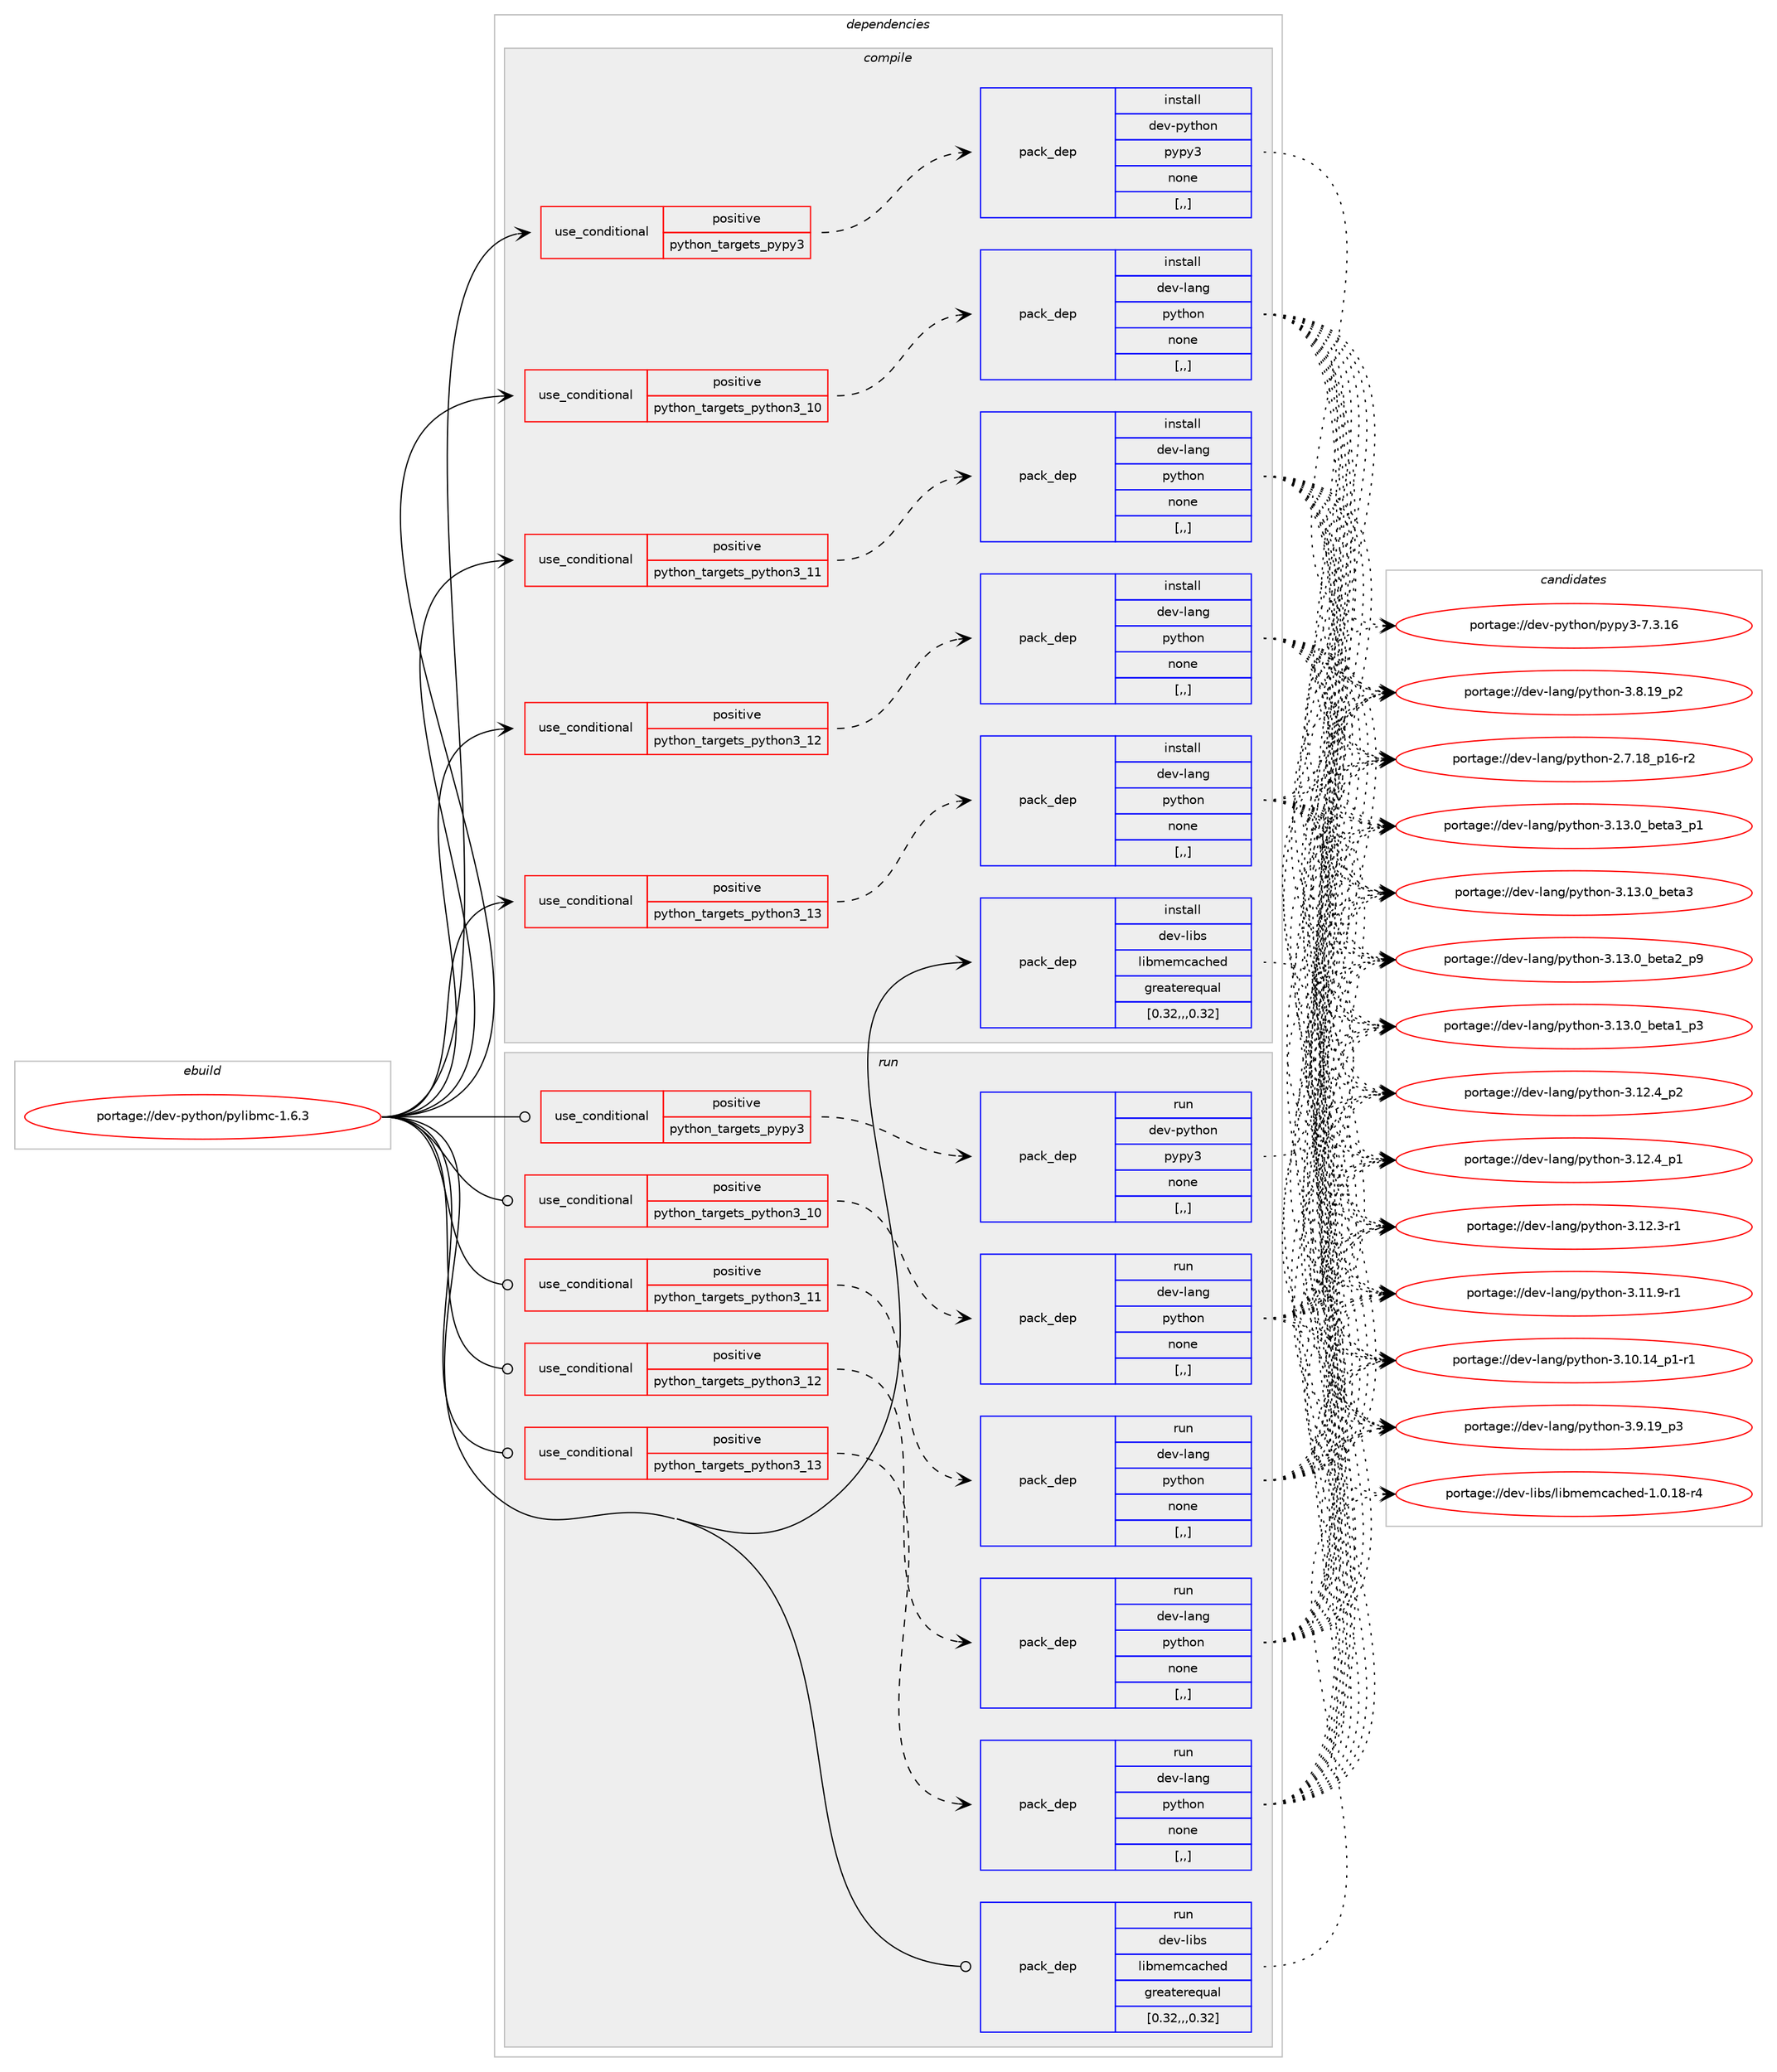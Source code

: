 digraph prolog {

# *************
# Graph options
# *************

newrank=true;
concentrate=true;
compound=true;
graph [rankdir=LR,fontname=Helvetica,fontsize=10,ranksep=1.5];#, ranksep=2.5, nodesep=0.2];
edge  [arrowhead=vee];
node  [fontname=Helvetica,fontsize=10];

# **********
# The ebuild
# **********

subgraph cluster_leftcol {
color=gray;
label=<<i>ebuild</i>>;
id [label="portage://dev-python/pylibmc-1.6.3", color=red, width=4, href="../dev-python/pylibmc-1.6.3.svg"];
}

# ****************
# The dependencies
# ****************

subgraph cluster_midcol {
color=gray;
label=<<i>dependencies</i>>;
subgraph cluster_compile {
fillcolor="#eeeeee";
style=filled;
label=<<i>compile</i>>;
subgraph cond37040 {
dependency156828 [label=<<TABLE BORDER="0" CELLBORDER="1" CELLSPACING="0" CELLPADDING="4"><TR><TD ROWSPAN="3" CELLPADDING="10">use_conditional</TD></TR><TR><TD>positive</TD></TR><TR><TD>python_targets_pypy3</TD></TR></TABLE>>, shape=none, color=red];
subgraph pack118531 {
dependency156829 [label=<<TABLE BORDER="0" CELLBORDER="1" CELLSPACING="0" CELLPADDING="4" WIDTH="220"><TR><TD ROWSPAN="6" CELLPADDING="30">pack_dep</TD></TR><TR><TD WIDTH="110">install</TD></TR><TR><TD>dev-python</TD></TR><TR><TD>pypy3</TD></TR><TR><TD>none</TD></TR><TR><TD>[,,]</TD></TR></TABLE>>, shape=none, color=blue];
}
dependency156828:e -> dependency156829:w [weight=20,style="dashed",arrowhead="vee"];
}
id:e -> dependency156828:w [weight=20,style="solid",arrowhead="vee"];
subgraph cond37041 {
dependency156830 [label=<<TABLE BORDER="0" CELLBORDER="1" CELLSPACING="0" CELLPADDING="4"><TR><TD ROWSPAN="3" CELLPADDING="10">use_conditional</TD></TR><TR><TD>positive</TD></TR><TR><TD>python_targets_python3_10</TD></TR></TABLE>>, shape=none, color=red];
subgraph pack118532 {
dependency156831 [label=<<TABLE BORDER="0" CELLBORDER="1" CELLSPACING="0" CELLPADDING="4" WIDTH="220"><TR><TD ROWSPAN="6" CELLPADDING="30">pack_dep</TD></TR><TR><TD WIDTH="110">install</TD></TR><TR><TD>dev-lang</TD></TR><TR><TD>python</TD></TR><TR><TD>none</TD></TR><TR><TD>[,,]</TD></TR></TABLE>>, shape=none, color=blue];
}
dependency156830:e -> dependency156831:w [weight=20,style="dashed",arrowhead="vee"];
}
id:e -> dependency156830:w [weight=20,style="solid",arrowhead="vee"];
subgraph cond37042 {
dependency156832 [label=<<TABLE BORDER="0" CELLBORDER="1" CELLSPACING="0" CELLPADDING="4"><TR><TD ROWSPAN="3" CELLPADDING="10">use_conditional</TD></TR><TR><TD>positive</TD></TR><TR><TD>python_targets_python3_11</TD></TR></TABLE>>, shape=none, color=red];
subgraph pack118533 {
dependency156833 [label=<<TABLE BORDER="0" CELLBORDER="1" CELLSPACING="0" CELLPADDING="4" WIDTH="220"><TR><TD ROWSPAN="6" CELLPADDING="30">pack_dep</TD></TR><TR><TD WIDTH="110">install</TD></TR><TR><TD>dev-lang</TD></TR><TR><TD>python</TD></TR><TR><TD>none</TD></TR><TR><TD>[,,]</TD></TR></TABLE>>, shape=none, color=blue];
}
dependency156832:e -> dependency156833:w [weight=20,style="dashed",arrowhead="vee"];
}
id:e -> dependency156832:w [weight=20,style="solid",arrowhead="vee"];
subgraph cond37043 {
dependency156834 [label=<<TABLE BORDER="0" CELLBORDER="1" CELLSPACING="0" CELLPADDING="4"><TR><TD ROWSPAN="3" CELLPADDING="10">use_conditional</TD></TR><TR><TD>positive</TD></TR><TR><TD>python_targets_python3_12</TD></TR></TABLE>>, shape=none, color=red];
subgraph pack118534 {
dependency156835 [label=<<TABLE BORDER="0" CELLBORDER="1" CELLSPACING="0" CELLPADDING="4" WIDTH="220"><TR><TD ROWSPAN="6" CELLPADDING="30">pack_dep</TD></TR><TR><TD WIDTH="110">install</TD></TR><TR><TD>dev-lang</TD></TR><TR><TD>python</TD></TR><TR><TD>none</TD></TR><TR><TD>[,,]</TD></TR></TABLE>>, shape=none, color=blue];
}
dependency156834:e -> dependency156835:w [weight=20,style="dashed",arrowhead="vee"];
}
id:e -> dependency156834:w [weight=20,style="solid",arrowhead="vee"];
subgraph cond37044 {
dependency156836 [label=<<TABLE BORDER="0" CELLBORDER="1" CELLSPACING="0" CELLPADDING="4"><TR><TD ROWSPAN="3" CELLPADDING="10">use_conditional</TD></TR><TR><TD>positive</TD></TR><TR><TD>python_targets_python3_13</TD></TR></TABLE>>, shape=none, color=red];
subgraph pack118535 {
dependency156837 [label=<<TABLE BORDER="0" CELLBORDER="1" CELLSPACING="0" CELLPADDING="4" WIDTH="220"><TR><TD ROWSPAN="6" CELLPADDING="30">pack_dep</TD></TR><TR><TD WIDTH="110">install</TD></TR><TR><TD>dev-lang</TD></TR><TR><TD>python</TD></TR><TR><TD>none</TD></TR><TR><TD>[,,]</TD></TR></TABLE>>, shape=none, color=blue];
}
dependency156836:e -> dependency156837:w [weight=20,style="dashed",arrowhead="vee"];
}
id:e -> dependency156836:w [weight=20,style="solid",arrowhead="vee"];
subgraph pack118536 {
dependency156838 [label=<<TABLE BORDER="0" CELLBORDER="1" CELLSPACING="0" CELLPADDING="4" WIDTH="220"><TR><TD ROWSPAN="6" CELLPADDING="30">pack_dep</TD></TR><TR><TD WIDTH="110">install</TD></TR><TR><TD>dev-libs</TD></TR><TR><TD>libmemcached</TD></TR><TR><TD>greaterequal</TD></TR><TR><TD>[0.32,,,0.32]</TD></TR></TABLE>>, shape=none, color=blue];
}
id:e -> dependency156838:w [weight=20,style="solid",arrowhead="vee"];
}
subgraph cluster_compileandrun {
fillcolor="#eeeeee";
style=filled;
label=<<i>compile and run</i>>;
}
subgraph cluster_run {
fillcolor="#eeeeee";
style=filled;
label=<<i>run</i>>;
subgraph cond37045 {
dependency156839 [label=<<TABLE BORDER="0" CELLBORDER="1" CELLSPACING="0" CELLPADDING="4"><TR><TD ROWSPAN="3" CELLPADDING="10">use_conditional</TD></TR><TR><TD>positive</TD></TR><TR><TD>python_targets_pypy3</TD></TR></TABLE>>, shape=none, color=red];
subgraph pack118537 {
dependency156840 [label=<<TABLE BORDER="0" CELLBORDER="1" CELLSPACING="0" CELLPADDING="4" WIDTH="220"><TR><TD ROWSPAN="6" CELLPADDING="30">pack_dep</TD></TR><TR><TD WIDTH="110">run</TD></TR><TR><TD>dev-python</TD></TR><TR><TD>pypy3</TD></TR><TR><TD>none</TD></TR><TR><TD>[,,]</TD></TR></TABLE>>, shape=none, color=blue];
}
dependency156839:e -> dependency156840:w [weight=20,style="dashed",arrowhead="vee"];
}
id:e -> dependency156839:w [weight=20,style="solid",arrowhead="odot"];
subgraph cond37046 {
dependency156841 [label=<<TABLE BORDER="0" CELLBORDER="1" CELLSPACING="0" CELLPADDING="4"><TR><TD ROWSPAN="3" CELLPADDING="10">use_conditional</TD></TR><TR><TD>positive</TD></TR><TR><TD>python_targets_python3_10</TD></TR></TABLE>>, shape=none, color=red];
subgraph pack118538 {
dependency156842 [label=<<TABLE BORDER="0" CELLBORDER="1" CELLSPACING="0" CELLPADDING="4" WIDTH="220"><TR><TD ROWSPAN="6" CELLPADDING="30">pack_dep</TD></TR><TR><TD WIDTH="110">run</TD></TR><TR><TD>dev-lang</TD></TR><TR><TD>python</TD></TR><TR><TD>none</TD></TR><TR><TD>[,,]</TD></TR></TABLE>>, shape=none, color=blue];
}
dependency156841:e -> dependency156842:w [weight=20,style="dashed",arrowhead="vee"];
}
id:e -> dependency156841:w [weight=20,style="solid",arrowhead="odot"];
subgraph cond37047 {
dependency156843 [label=<<TABLE BORDER="0" CELLBORDER="1" CELLSPACING="0" CELLPADDING="4"><TR><TD ROWSPAN="3" CELLPADDING="10">use_conditional</TD></TR><TR><TD>positive</TD></TR><TR><TD>python_targets_python3_11</TD></TR></TABLE>>, shape=none, color=red];
subgraph pack118539 {
dependency156844 [label=<<TABLE BORDER="0" CELLBORDER="1" CELLSPACING="0" CELLPADDING="4" WIDTH="220"><TR><TD ROWSPAN="6" CELLPADDING="30">pack_dep</TD></TR><TR><TD WIDTH="110">run</TD></TR><TR><TD>dev-lang</TD></TR><TR><TD>python</TD></TR><TR><TD>none</TD></TR><TR><TD>[,,]</TD></TR></TABLE>>, shape=none, color=blue];
}
dependency156843:e -> dependency156844:w [weight=20,style="dashed",arrowhead="vee"];
}
id:e -> dependency156843:w [weight=20,style="solid",arrowhead="odot"];
subgraph cond37048 {
dependency156845 [label=<<TABLE BORDER="0" CELLBORDER="1" CELLSPACING="0" CELLPADDING="4"><TR><TD ROWSPAN="3" CELLPADDING="10">use_conditional</TD></TR><TR><TD>positive</TD></TR><TR><TD>python_targets_python3_12</TD></TR></TABLE>>, shape=none, color=red];
subgraph pack118540 {
dependency156846 [label=<<TABLE BORDER="0" CELLBORDER="1" CELLSPACING="0" CELLPADDING="4" WIDTH="220"><TR><TD ROWSPAN="6" CELLPADDING="30">pack_dep</TD></TR><TR><TD WIDTH="110">run</TD></TR><TR><TD>dev-lang</TD></TR><TR><TD>python</TD></TR><TR><TD>none</TD></TR><TR><TD>[,,]</TD></TR></TABLE>>, shape=none, color=blue];
}
dependency156845:e -> dependency156846:w [weight=20,style="dashed",arrowhead="vee"];
}
id:e -> dependency156845:w [weight=20,style="solid",arrowhead="odot"];
subgraph cond37049 {
dependency156847 [label=<<TABLE BORDER="0" CELLBORDER="1" CELLSPACING="0" CELLPADDING="4"><TR><TD ROWSPAN="3" CELLPADDING="10">use_conditional</TD></TR><TR><TD>positive</TD></TR><TR><TD>python_targets_python3_13</TD></TR></TABLE>>, shape=none, color=red];
subgraph pack118541 {
dependency156848 [label=<<TABLE BORDER="0" CELLBORDER="1" CELLSPACING="0" CELLPADDING="4" WIDTH="220"><TR><TD ROWSPAN="6" CELLPADDING="30">pack_dep</TD></TR><TR><TD WIDTH="110">run</TD></TR><TR><TD>dev-lang</TD></TR><TR><TD>python</TD></TR><TR><TD>none</TD></TR><TR><TD>[,,]</TD></TR></TABLE>>, shape=none, color=blue];
}
dependency156847:e -> dependency156848:w [weight=20,style="dashed",arrowhead="vee"];
}
id:e -> dependency156847:w [weight=20,style="solid",arrowhead="odot"];
subgraph pack118542 {
dependency156849 [label=<<TABLE BORDER="0" CELLBORDER="1" CELLSPACING="0" CELLPADDING="4" WIDTH="220"><TR><TD ROWSPAN="6" CELLPADDING="30">pack_dep</TD></TR><TR><TD WIDTH="110">run</TD></TR><TR><TD>dev-libs</TD></TR><TR><TD>libmemcached</TD></TR><TR><TD>greaterequal</TD></TR><TR><TD>[0.32,,,0.32]</TD></TR></TABLE>>, shape=none, color=blue];
}
id:e -> dependency156849:w [weight=20,style="solid",arrowhead="odot"];
}
}

# **************
# The candidates
# **************

subgraph cluster_choices {
rank=same;
color=gray;
label=<<i>candidates</i>>;

subgraph choice118531 {
color=black;
nodesep=1;
choice10010111845112121116104111110471121211121215145554651464954 [label="portage://dev-python/pypy3-7.3.16", color=red, width=4,href="../dev-python/pypy3-7.3.16.svg"];
dependency156829:e -> choice10010111845112121116104111110471121211121215145554651464954:w [style=dotted,weight="100"];
}
subgraph choice118532 {
color=black;
nodesep=1;
choice10010111845108971101034711212111610411111045514649514648959810111697519511249 [label="portage://dev-lang/python-3.13.0_beta3_p1", color=red, width=4,href="../dev-lang/python-3.13.0_beta3_p1.svg"];
choice1001011184510897110103471121211161041111104551464951464895981011169751 [label="portage://dev-lang/python-3.13.0_beta3", color=red, width=4,href="../dev-lang/python-3.13.0_beta3.svg"];
choice10010111845108971101034711212111610411111045514649514648959810111697509511257 [label="portage://dev-lang/python-3.13.0_beta2_p9", color=red, width=4,href="../dev-lang/python-3.13.0_beta2_p9.svg"];
choice10010111845108971101034711212111610411111045514649514648959810111697499511251 [label="portage://dev-lang/python-3.13.0_beta1_p3", color=red, width=4,href="../dev-lang/python-3.13.0_beta1_p3.svg"];
choice100101118451089711010347112121116104111110455146495046529511250 [label="portage://dev-lang/python-3.12.4_p2", color=red, width=4,href="../dev-lang/python-3.12.4_p2.svg"];
choice100101118451089711010347112121116104111110455146495046529511249 [label="portage://dev-lang/python-3.12.4_p1", color=red, width=4,href="../dev-lang/python-3.12.4_p1.svg"];
choice100101118451089711010347112121116104111110455146495046514511449 [label="portage://dev-lang/python-3.12.3-r1", color=red, width=4,href="../dev-lang/python-3.12.3-r1.svg"];
choice100101118451089711010347112121116104111110455146494946574511449 [label="portage://dev-lang/python-3.11.9-r1", color=red, width=4,href="../dev-lang/python-3.11.9-r1.svg"];
choice100101118451089711010347112121116104111110455146494846495295112494511449 [label="portage://dev-lang/python-3.10.14_p1-r1", color=red, width=4,href="../dev-lang/python-3.10.14_p1-r1.svg"];
choice100101118451089711010347112121116104111110455146574649579511251 [label="portage://dev-lang/python-3.9.19_p3", color=red, width=4,href="../dev-lang/python-3.9.19_p3.svg"];
choice100101118451089711010347112121116104111110455146564649579511250 [label="portage://dev-lang/python-3.8.19_p2", color=red, width=4,href="../dev-lang/python-3.8.19_p2.svg"];
choice100101118451089711010347112121116104111110455046554649569511249544511450 [label="portage://dev-lang/python-2.7.18_p16-r2", color=red, width=4,href="../dev-lang/python-2.7.18_p16-r2.svg"];
dependency156831:e -> choice10010111845108971101034711212111610411111045514649514648959810111697519511249:w [style=dotted,weight="100"];
dependency156831:e -> choice1001011184510897110103471121211161041111104551464951464895981011169751:w [style=dotted,weight="100"];
dependency156831:e -> choice10010111845108971101034711212111610411111045514649514648959810111697509511257:w [style=dotted,weight="100"];
dependency156831:e -> choice10010111845108971101034711212111610411111045514649514648959810111697499511251:w [style=dotted,weight="100"];
dependency156831:e -> choice100101118451089711010347112121116104111110455146495046529511250:w [style=dotted,weight="100"];
dependency156831:e -> choice100101118451089711010347112121116104111110455146495046529511249:w [style=dotted,weight="100"];
dependency156831:e -> choice100101118451089711010347112121116104111110455146495046514511449:w [style=dotted,weight="100"];
dependency156831:e -> choice100101118451089711010347112121116104111110455146494946574511449:w [style=dotted,weight="100"];
dependency156831:e -> choice100101118451089711010347112121116104111110455146494846495295112494511449:w [style=dotted,weight="100"];
dependency156831:e -> choice100101118451089711010347112121116104111110455146574649579511251:w [style=dotted,weight="100"];
dependency156831:e -> choice100101118451089711010347112121116104111110455146564649579511250:w [style=dotted,weight="100"];
dependency156831:e -> choice100101118451089711010347112121116104111110455046554649569511249544511450:w [style=dotted,weight="100"];
}
subgraph choice118533 {
color=black;
nodesep=1;
choice10010111845108971101034711212111610411111045514649514648959810111697519511249 [label="portage://dev-lang/python-3.13.0_beta3_p1", color=red, width=4,href="../dev-lang/python-3.13.0_beta3_p1.svg"];
choice1001011184510897110103471121211161041111104551464951464895981011169751 [label="portage://dev-lang/python-3.13.0_beta3", color=red, width=4,href="../dev-lang/python-3.13.0_beta3.svg"];
choice10010111845108971101034711212111610411111045514649514648959810111697509511257 [label="portage://dev-lang/python-3.13.0_beta2_p9", color=red, width=4,href="../dev-lang/python-3.13.0_beta2_p9.svg"];
choice10010111845108971101034711212111610411111045514649514648959810111697499511251 [label="portage://dev-lang/python-3.13.0_beta1_p3", color=red, width=4,href="../dev-lang/python-3.13.0_beta1_p3.svg"];
choice100101118451089711010347112121116104111110455146495046529511250 [label="portage://dev-lang/python-3.12.4_p2", color=red, width=4,href="../dev-lang/python-3.12.4_p2.svg"];
choice100101118451089711010347112121116104111110455146495046529511249 [label="portage://dev-lang/python-3.12.4_p1", color=red, width=4,href="../dev-lang/python-3.12.4_p1.svg"];
choice100101118451089711010347112121116104111110455146495046514511449 [label="portage://dev-lang/python-3.12.3-r1", color=red, width=4,href="../dev-lang/python-3.12.3-r1.svg"];
choice100101118451089711010347112121116104111110455146494946574511449 [label="portage://dev-lang/python-3.11.9-r1", color=red, width=4,href="../dev-lang/python-3.11.9-r1.svg"];
choice100101118451089711010347112121116104111110455146494846495295112494511449 [label="portage://dev-lang/python-3.10.14_p1-r1", color=red, width=4,href="../dev-lang/python-3.10.14_p1-r1.svg"];
choice100101118451089711010347112121116104111110455146574649579511251 [label="portage://dev-lang/python-3.9.19_p3", color=red, width=4,href="../dev-lang/python-3.9.19_p3.svg"];
choice100101118451089711010347112121116104111110455146564649579511250 [label="portage://dev-lang/python-3.8.19_p2", color=red, width=4,href="../dev-lang/python-3.8.19_p2.svg"];
choice100101118451089711010347112121116104111110455046554649569511249544511450 [label="portage://dev-lang/python-2.7.18_p16-r2", color=red, width=4,href="../dev-lang/python-2.7.18_p16-r2.svg"];
dependency156833:e -> choice10010111845108971101034711212111610411111045514649514648959810111697519511249:w [style=dotted,weight="100"];
dependency156833:e -> choice1001011184510897110103471121211161041111104551464951464895981011169751:w [style=dotted,weight="100"];
dependency156833:e -> choice10010111845108971101034711212111610411111045514649514648959810111697509511257:w [style=dotted,weight="100"];
dependency156833:e -> choice10010111845108971101034711212111610411111045514649514648959810111697499511251:w [style=dotted,weight="100"];
dependency156833:e -> choice100101118451089711010347112121116104111110455146495046529511250:w [style=dotted,weight="100"];
dependency156833:e -> choice100101118451089711010347112121116104111110455146495046529511249:w [style=dotted,weight="100"];
dependency156833:e -> choice100101118451089711010347112121116104111110455146495046514511449:w [style=dotted,weight="100"];
dependency156833:e -> choice100101118451089711010347112121116104111110455146494946574511449:w [style=dotted,weight="100"];
dependency156833:e -> choice100101118451089711010347112121116104111110455146494846495295112494511449:w [style=dotted,weight="100"];
dependency156833:e -> choice100101118451089711010347112121116104111110455146574649579511251:w [style=dotted,weight="100"];
dependency156833:e -> choice100101118451089711010347112121116104111110455146564649579511250:w [style=dotted,weight="100"];
dependency156833:e -> choice100101118451089711010347112121116104111110455046554649569511249544511450:w [style=dotted,weight="100"];
}
subgraph choice118534 {
color=black;
nodesep=1;
choice10010111845108971101034711212111610411111045514649514648959810111697519511249 [label="portage://dev-lang/python-3.13.0_beta3_p1", color=red, width=4,href="../dev-lang/python-3.13.0_beta3_p1.svg"];
choice1001011184510897110103471121211161041111104551464951464895981011169751 [label="portage://dev-lang/python-3.13.0_beta3", color=red, width=4,href="../dev-lang/python-3.13.0_beta3.svg"];
choice10010111845108971101034711212111610411111045514649514648959810111697509511257 [label="portage://dev-lang/python-3.13.0_beta2_p9", color=red, width=4,href="../dev-lang/python-3.13.0_beta2_p9.svg"];
choice10010111845108971101034711212111610411111045514649514648959810111697499511251 [label="portage://dev-lang/python-3.13.0_beta1_p3", color=red, width=4,href="../dev-lang/python-3.13.0_beta1_p3.svg"];
choice100101118451089711010347112121116104111110455146495046529511250 [label="portage://dev-lang/python-3.12.4_p2", color=red, width=4,href="../dev-lang/python-3.12.4_p2.svg"];
choice100101118451089711010347112121116104111110455146495046529511249 [label="portage://dev-lang/python-3.12.4_p1", color=red, width=4,href="../dev-lang/python-3.12.4_p1.svg"];
choice100101118451089711010347112121116104111110455146495046514511449 [label="portage://dev-lang/python-3.12.3-r1", color=red, width=4,href="../dev-lang/python-3.12.3-r1.svg"];
choice100101118451089711010347112121116104111110455146494946574511449 [label="portage://dev-lang/python-3.11.9-r1", color=red, width=4,href="../dev-lang/python-3.11.9-r1.svg"];
choice100101118451089711010347112121116104111110455146494846495295112494511449 [label="portage://dev-lang/python-3.10.14_p1-r1", color=red, width=4,href="../dev-lang/python-3.10.14_p1-r1.svg"];
choice100101118451089711010347112121116104111110455146574649579511251 [label="portage://dev-lang/python-3.9.19_p3", color=red, width=4,href="../dev-lang/python-3.9.19_p3.svg"];
choice100101118451089711010347112121116104111110455146564649579511250 [label="portage://dev-lang/python-3.8.19_p2", color=red, width=4,href="../dev-lang/python-3.8.19_p2.svg"];
choice100101118451089711010347112121116104111110455046554649569511249544511450 [label="portage://dev-lang/python-2.7.18_p16-r2", color=red, width=4,href="../dev-lang/python-2.7.18_p16-r2.svg"];
dependency156835:e -> choice10010111845108971101034711212111610411111045514649514648959810111697519511249:w [style=dotted,weight="100"];
dependency156835:e -> choice1001011184510897110103471121211161041111104551464951464895981011169751:w [style=dotted,weight="100"];
dependency156835:e -> choice10010111845108971101034711212111610411111045514649514648959810111697509511257:w [style=dotted,weight="100"];
dependency156835:e -> choice10010111845108971101034711212111610411111045514649514648959810111697499511251:w [style=dotted,weight="100"];
dependency156835:e -> choice100101118451089711010347112121116104111110455146495046529511250:w [style=dotted,weight="100"];
dependency156835:e -> choice100101118451089711010347112121116104111110455146495046529511249:w [style=dotted,weight="100"];
dependency156835:e -> choice100101118451089711010347112121116104111110455146495046514511449:w [style=dotted,weight="100"];
dependency156835:e -> choice100101118451089711010347112121116104111110455146494946574511449:w [style=dotted,weight="100"];
dependency156835:e -> choice100101118451089711010347112121116104111110455146494846495295112494511449:w [style=dotted,weight="100"];
dependency156835:e -> choice100101118451089711010347112121116104111110455146574649579511251:w [style=dotted,weight="100"];
dependency156835:e -> choice100101118451089711010347112121116104111110455146564649579511250:w [style=dotted,weight="100"];
dependency156835:e -> choice100101118451089711010347112121116104111110455046554649569511249544511450:w [style=dotted,weight="100"];
}
subgraph choice118535 {
color=black;
nodesep=1;
choice10010111845108971101034711212111610411111045514649514648959810111697519511249 [label="portage://dev-lang/python-3.13.0_beta3_p1", color=red, width=4,href="../dev-lang/python-3.13.0_beta3_p1.svg"];
choice1001011184510897110103471121211161041111104551464951464895981011169751 [label="portage://dev-lang/python-3.13.0_beta3", color=red, width=4,href="../dev-lang/python-3.13.0_beta3.svg"];
choice10010111845108971101034711212111610411111045514649514648959810111697509511257 [label="portage://dev-lang/python-3.13.0_beta2_p9", color=red, width=4,href="../dev-lang/python-3.13.0_beta2_p9.svg"];
choice10010111845108971101034711212111610411111045514649514648959810111697499511251 [label="portage://dev-lang/python-3.13.0_beta1_p3", color=red, width=4,href="../dev-lang/python-3.13.0_beta1_p3.svg"];
choice100101118451089711010347112121116104111110455146495046529511250 [label="portage://dev-lang/python-3.12.4_p2", color=red, width=4,href="../dev-lang/python-3.12.4_p2.svg"];
choice100101118451089711010347112121116104111110455146495046529511249 [label="portage://dev-lang/python-3.12.4_p1", color=red, width=4,href="../dev-lang/python-3.12.4_p1.svg"];
choice100101118451089711010347112121116104111110455146495046514511449 [label="portage://dev-lang/python-3.12.3-r1", color=red, width=4,href="../dev-lang/python-3.12.3-r1.svg"];
choice100101118451089711010347112121116104111110455146494946574511449 [label="portage://dev-lang/python-3.11.9-r1", color=red, width=4,href="../dev-lang/python-3.11.9-r1.svg"];
choice100101118451089711010347112121116104111110455146494846495295112494511449 [label="portage://dev-lang/python-3.10.14_p1-r1", color=red, width=4,href="../dev-lang/python-3.10.14_p1-r1.svg"];
choice100101118451089711010347112121116104111110455146574649579511251 [label="portage://dev-lang/python-3.9.19_p3", color=red, width=4,href="../dev-lang/python-3.9.19_p3.svg"];
choice100101118451089711010347112121116104111110455146564649579511250 [label="portage://dev-lang/python-3.8.19_p2", color=red, width=4,href="../dev-lang/python-3.8.19_p2.svg"];
choice100101118451089711010347112121116104111110455046554649569511249544511450 [label="portage://dev-lang/python-2.7.18_p16-r2", color=red, width=4,href="../dev-lang/python-2.7.18_p16-r2.svg"];
dependency156837:e -> choice10010111845108971101034711212111610411111045514649514648959810111697519511249:w [style=dotted,weight="100"];
dependency156837:e -> choice1001011184510897110103471121211161041111104551464951464895981011169751:w [style=dotted,weight="100"];
dependency156837:e -> choice10010111845108971101034711212111610411111045514649514648959810111697509511257:w [style=dotted,weight="100"];
dependency156837:e -> choice10010111845108971101034711212111610411111045514649514648959810111697499511251:w [style=dotted,weight="100"];
dependency156837:e -> choice100101118451089711010347112121116104111110455146495046529511250:w [style=dotted,weight="100"];
dependency156837:e -> choice100101118451089711010347112121116104111110455146495046529511249:w [style=dotted,weight="100"];
dependency156837:e -> choice100101118451089711010347112121116104111110455146495046514511449:w [style=dotted,weight="100"];
dependency156837:e -> choice100101118451089711010347112121116104111110455146494946574511449:w [style=dotted,weight="100"];
dependency156837:e -> choice100101118451089711010347112121116104111110455146494846495295112494511449:w [style=dotted,weight="100"];
dependency156837:e -> choice100101118451089711010347112121116104111110455146574649579511251:w [style=dotted,weight="100"];
dependency156837:e -> choice100101118451089711010347112121116104111110455146564649579511250:w [style=dotted,weight="100"];
dependency156837:e -> choice100101118451089711010347112121116104111110455046554649569511249544511450:w [style=dotted,weight="100"];
}
subgraph choice118536 {
color=black;
nodesep=1;
choice10010111845108105981154710810598109101109999799104101100454946484649564511452 [label="portage://dev-libs/libmemcached-1.0.18-r4", color=red, width=4,href="../dev-libs/libmemcached-1.0.18-r4.svg"];
dependency156838:e -> choice10010111845108105981154710810598109101109999799104101100454946484649564511452:w [style=dotted,weight="100"];
}
subgraph choice118537 {
color=black;
nodesep=1;
choice10010111845112121116104111110471121211121215145554651464954 [label="portage://dev-python/pypy3-7.3.16", color=red, width=4,href="../dev-python/pypy3-7.3.16.svg"];
dependency156840:e -> choice10010111845112121116104111110471121211121215145554651464954:w [style=dotted,weight="100"];
}
subgraph choice118538 {
color=black;
nodesep=1;
choice10010111845108971101034711212111610411111045514649514648959810111697519511249 [label="portage://dev-lang/python-3.13.0_beta3_p1", color=red, width=4,href="../dev-lang/python-3.13.0_beta3_p1.svg"];
choice1001011184510897110103471121211161041111104551464951464895981011169751 [label="portage://dev-lang/python-3.13.0_beta3", color=red, width=4,href="../dev-lang/python-3.13.0_beta3.svg"];
choice10010111845108971101034711212111610411111045514649514648959810111697509511257 [label="portage://dev-lang/python-3.13.0_beta2_p9", color=red, width=4,href="../dev-lang/python-3.13.0_beta2_p9.svg"];
choice10010111845108971101034711212111610411111045514649514648959810111697499511251 [label="portage://dev-lang/python-3.13.0_beta1_p3", color=red, width=4,href="../dev-lang/python-3.13.0_beta1_p3.svg"];
choice100101118451089711010347112121116104111110455146495046529511250 [label="portage://dev-lang/python-3.12.4_p2", color=red, width=4,href="../dev-lang/python-3.12.4_p2.svg"];
choice100101118451089711010347112121116104111110455146495046529511249 [label="portage://dev-lang/python-3.12.4_p1", color=red, width=4,href="../dev-lang/python-3.12.4_p1.svg"];
choice100101118451089711010347112121116104111110455146495046514511449 [label="portage://dev-lang/python-3.12.3-r1", color=red, width=4,href="../dev-lang/python-3.12.3-r1.svg"];
choice100101118451089711010347112121116104111110455146494946574511449 [label="portage://dev-lang/python-3.11.9-r1", color=red, width=4,href="../dev-lang/python-3.11.9-r1.svg"];
choice100101118451089711010347112121116104111110455146494846495295112494511449 [label="portage://dev-lang/python-3.10.14_p1-r1", color=red, width=4,href="../dev-lang/python-3.10.14_p1-r1.svg"];
choice100101118451089711010347112121116104111110455146574649579511251 [label="portage://dev-lang/python-3.9.19_p3", color=red, width=4,href="../dev-lang/python-3.9.19_p3.svg"];
choice100101118451089711010347112121116104111110455146564649579511250 [label="portage://dev-lang/python-3.8.19_p2", color=red, width=4,href="../dev-lang/python-3.8.19_p2.svg"];
choice100101118451089711010347112121116104111110455046554649569511249544511450 [label="portage://dev-lang/python-2.7.18_p16-r2", color=red, width=4,href="../dev-lang/python-2.7.18_p16-r2.svg"];
dependency156842:e -> choice10010111845108971101034711212111610411111045514649514648959810111697519511249:w [style=dotted,weight="100"];
dependency156842:e -> choice1001011184510897110103471121211161041111104551464951464895981011169751:w [style=dotted,weight="100"];
dependency156842:e -> choice10010111845108971101034711212111610411111045514649514648959810111697509511257:w [style=dotted,weight="100"];
dependency156842:e -> choice10010111845108971101034711212111610411111045514649514648959810111697499511251:w [style=dotted,weight="100"];
dependency156842:e -> choice100101118451089711010347112121116104111110455146495046529511250:w [style=dotted,weight="100"];
dependency156842:e -> choice100101118451089711010347112121116104111110455146495046529511249:w [style=dotted,weight="100"];
dependency156842:e -> choice100101118451089711010347112121116104111110455146495046514511449:w [style=dotted,weight="100"];
dependency156842:e -> choice100101118451089711010347112121116104111110455146494946574511449:w [style=dotted,weight="100"];
dependency156842:e -> choice100101118451089711010347112121116104111110455146494846495295112494511449:w [style=dotted,weight="100"];
dependency156842:e -> choice100101118451089711010347112121116104111110455146574649579511251:w [style=dotted,weight="100"];
dependency156842:e -> choice100101118451089711010347112121116104111110455146564649579511250:w [style=dotted,weight="100"];
dependency156842:e -> choice100101118451089711010347112121116104111110455046554649569511249544511450:w [style=dotted,weight="100"];
}
subgraph choice118539 {
color=black;
nodesep=1;
choice10010111845108971101034711212111610411111045514649514648959810111697519511249 [label="portage://dev-lang/python-3.13.0_beta3_p1", color=red, width=4,href="../dev-lang/python-3.13.0_beta3_p1.svg"];
choice1001011184510897110103471121211161041111104551464951464895981011169751 [label="portage://dev-lang/python-3.13.0_beta3", color=red, width=4,href="../dev-lang/python-3.13.0_beta3.svg"];
choice10010111845108971101034711212111610411111045514649514648959810111697509511257 [label="portage://dev-lang/python-3.13.0_beta2_p9", color=red, width=4,href="../dev-lang/python-3.13.0_beta2_p9.svg"];
choice10010111845108971101034711212111610411111045514649514648959810111697499511251 [label="portage://dev-lang/python-3.13.0_beta1_p3", color=red, width=4,href="../dev-lang/python-3.13.0_beta1_p3.svg"];
choice100101118451089711010347112121116104111110455146495046529511250 [label="portage://dev-lang/python-3.12.4_p2", color=red, width=4,href="../dev-lang/python-3.12.4_p2.svg"];
choice100101118451089711010347112121116104111110455146495046529511249 [label="portage://dev-lang/python-3.12.4_p1", color=red, width=4,href="../dev-lang/python-3.12.4_p1.svg"];
choice100101118451089711010347112121116104111110455146495046514511449 [label="portage://dev-lang/python-3.12.3-r1", color=red, width=4,href="../dev-lang/python-3.12.3-r1.svg"];
choice100101118451089711010347112121116104111110455146494946574511449 [label="portage://dev-lang/python-3.11.9-r1", color=red, width=4,href="../dev-lang/python-3.11.9-r1.svg"];
choice100101118451089711010347112121116104111110455146494846495295112494511449 [label="portage://dev-lang/python-3.10.14_p1-r1", color=red, width=4,href="../dev-lang/python-3.10.14_p1-r1.svg"];
choice100101118451089711010347112121116104111110455146574649579511251 [label="portage://dev-lang/python-3.9.19_p3", color=red, width=4,href="../dev-lang/python-3.9.19_p3.svg"];
choice100101118451089711010347112121116104111110455146564649579511250 [label="portage://dev-lang/python-3.8.19_p2", color=red, width=4,href="../dev-lang/python-3.8.19_p2.svg"];
choice100101118451089711010347112121116104111110455046554649569511249544511450 [label="portage://dev-lang/python-2.7.18_p16-r2", color=red, width=4,href="../dev-lang/python-2.7.18_p16-r2.svg"];
dependency156844:e -> choice10010111845108971101034711212111610411111045514649514648959810111697519511249:w [style=dotted,weight="100"];
dependency156844:e -> choice1001011184510897110103471121211161041111104551464951464895981011169751:w [style=dotted,weight="100"];
dependency156844:e -> choice10010111845108971101034711212111610411111045514649514648959810111697509511257:w [style=dotted,weight="100"];
dependency156844:e -> choice10010111845108971101034711212111610411111045514649514648959810111697499511251:w [style=dotted,weight="100"];
dependency156844:e -> choice100101118451089711010347112121116104111110455146495046529511250:w [style=dotted,weight="100"];
dependency156844:e -> choice100101118451089711010347112121116104111110455146495046529511249:w [style=dotted,weight="100"];
dependency156844:e -> choice100101118451089711010347112121116104111110455146495046514511449:w [style=dotted,weight="100"];
dependency156844:e -> choice100101118451089711010347112121116104111110455146494946574511449:w [style=dotted,weight="100"];
dependency156844:e -> choice100101118451089711010347112121116104111110455146494846495295112494511449:w [style=dotted,weight="100"];
dependency156844:e -> choice100101118451089711010347112121116104111110455146574649579511251:w [style=dotted,weight="100"];
dependency156844:e -> choice100101118451089711010347112121116104111110455146564649579511250:w [style=dotted,weight="100"];
dependency156844:e -> choice100101118451089711010347112121116104111110455046554649569511249544511450:w [style=dotted,weight="100"];
}
subgraph choice118540 {
color=black;
nodesep=1;
choice10010111845108971101034711212111610411111045514649514648959810111697519511249 [label="portage://dev-lang/python-3.13.0_beta3_p1", color=red, width=4,href="../dev-lang/python-3.13.0_beta3_p1.svg"];
choice1001011184510897110103471121211161041111104551464951464895981011169751 [label="portage://dev-lang/python-3.13.0_beta3", color=red, width=4,href="../dev-lang/python-3.13.0_beta3.svg"];
choice10010111845108971101034711212111610411111045514649514648959810111697509511257 [label="portage://dev-lang/python-3.13.0_beta2_p9", color=red, width=4,href="../dev-lang/python-3.13.0_beta2_p9.svg"];
choice10010111845108971101034711212111610411111045514649514648959810111697499511251 [label="portage://dev-lang/python-3.13.0_beta1_p3", color=red, width=4,href="../dev-lang/python-3.13.0_beta1_p3.svg"];
choice100101118451089711010347112121116104111110455146495046529511250 [label="portage://dev-lang/python-3.12.4_p2", color=red, width=4,href="../dev-lang/python-3.12.4_p2.svg"];
choice100101118451089711010347112121116104111110455146495046529511249 [label="portage://dev-lang/python-3.12.4_p1", color=red, width=4,href="../dev-lang/python-3.12.4_p1.svg"];
choice100101118451089711010347112121116104111110455146495046514511449 [label="portage://dev-lang/python-3.12.3-r1", color=red, width=4,href="../dev-lang/python-3.12.3-r1.svg"];
choice100101118451089711010347112121116104111110455146494946574511449 [label="portage://dev-lang/python-3.11.9-r1", color=red, width=4,href="../dev-lang/python-3.11.9-r1.svg"];
choice100101118451089711010347112121116104111110455146494846495295112494511449 [label="portage://dev-lang/python-3.10.14_p1-r1", color=red, width=4,href="../dev-lang/python-3.10.14_p1-r1.svg"];
choice100101118451089711010347112121116104111110455146574649579511251 [label="portage://dev-lang/python-3.9.19_p3", color=red, width=4,href="../dev-lang/python-3.9.19_p3.svg"];
choice100101118451089711010347112121116104111110455146564649579511250 [label="portage://dev-lang/python-3.8.19_p2", color=red, width=4,href="../dev-lang/python-3.8.19_p2.svg"];
choice100101118451089711010347112121116104111110455046554649569511249544511450 [label="portage://dev-lang/python-2.7.18_p16-r2", color=red, width=4,href="../dev-lang/python-2.7.18_p16-r2.svg"];
dependency156846:e -> choice10010111845108971101034711212111610411111045514649514648959810111697519511249:w [style=dotted,weight="100"];
dependency156846:e -> choice1001011184510897110103471121211161041111104551464951464895981011169751:w [style=dotted,weight="100"];
dependency156846:e -> choice10010111845108971101034711212111610411111045514649514648959810111697509511257:w [style=dotted,weight="100"];
dependency156846:e -> choice10010111845108971101034711212111610411111045514649514648959810111697499511251:w [style=dotted,weight="100"];
dependency156846:e -> choice100101118451089711010347112121116104111110455146495046529511250:w [style=dotted,weight="100"];
dependency156846:e -> choice100101118451089711010347112121116104111110455146495046529511249:w [style=dotted,weight="100"];
dependency156846:e -> choice100101118451089711010347112121116104111110455146495046514511449:w [style=dotted,weight="100"];
dependency156846:e -> choice100101118451089711010347112121116104111110455146494946574511449:w [style=dotted,weight="100"];
dependency156846:e -> choice100101118451089711010347112121116104111110455146494846495295112494511449:w [style=dotted,weight="100"];
dependency156846:e -> choice100101118451089711010347112121116104111110455146574649579511251:w [style=dotted,weight="100"];
dependency156846:e -> choice100101118451089711010347112121116104111110455146564649579511250:w [style=dotted,weight="100"];
dependency156846:e -> choice100101118451089711010347112121116104111110455046554649569511249544511450:w [style=dotted,weight="100"];
}
subgraph choice118541 {
color=black;
nodesep=1;
choice10010111845108971101034711212111610411111045514649514648959810111697519511249 [label="portage://dev-lang/python-3.13.0_beta3_p1", color=red, width=4,href="../dev-lang/python-3.13.0_beta3_p1.svg"];
choice1001011184510897110103471121211161041111104551464951464895981011169751 [label="portage://dev-lang/python-3.13.0_beta3", color=red, width=4,href="../dev-lang/python-3.13.0_beta3.svg"];
choice10010111845108971101034711212111610411111045514649514648959810111697509511257 [label="portage://dev-lang/python-3.13.0_beta2_p9", color=red, width=4,href="../dev-lang/python-3.13.0_beta2_p9.svg"];
choice10010111845108971101034711212111610411111045514649514648959810111697499511251 [label="portage://dev-lang/python-3.13.0_beta1_p3", color=red, width=4,href="../dev-lang/python-3.13.0_beta1_p3.svg"];
choice100101118451089711010347112121116104111110455146495046529511250 [label="portage://dev-lang/python-3.12.4_p2", color=red, width=4,href="../dev-lang/python-3.12.4_p2.svg"];
choice100101118451089711010347112121116104111110455146495046529511249 [label="portage://dev-lang/python-3.12.4_p1", color=red, width=4,href="../dev-lang/python-3.12.4_p1.svg"];
choice100101118451089711010347112121116104111110455146495046514511449 [label="portage://dev-lang/python-3.12.3-r1", color=red, width=4,href="../dev-lang/python-3.12.3-r1.svg"];
choice100101118451089711010347112121116104111110455146494946574511449 [label="portage://dev-lang/python-3.11.9-r1", color=red, width=4,href="../dev-lang/python-3.11.9-r1.svg"];
choice100101118451089711010347112121116104111110455146494846495295112494511449 [label="portage://dev-lang/python-3.10.14_p1-r1", color=red, width=4,href="../dev-lang/python-3.10.14_p1-r1.svg"];
choice100101118451089711010347112121116104111110455146574649579511251 [label="portage://dev-lang/python-3.9.19_p3", color=red, width=4,href="../dev-lang/python-3.9.19_p3.svg"];
choice100101118451089711010347112121116104111110455146564649579511250 [label="portage://dev-lang/python-3.8.19_p2", color=red, width=4,href="../dev-lang/python-3.8.19_p2.svg"];
choice100101118451089711010347112121116104111110455046554649569511249544511450 [label="portage://dev-lang/python-2.7.18_p16-r2", color=red, width=4,href="../dev-lang/python-2.7.18_p16-r2.svg"];
dependency156848:e -> choice10010111845108971101034711212111610411111045514649514648959810111697519511249:w [style=dotted,weight="100"];
dependency156848:e -> choice1001011184510897110103471121211161041111104551464951464895981011169751:w [style=dotted,weight="100"];
dependency156848:e -> choice10010111845108971101034711212111610411111045514649514648959810111697509511257:w [style=dotted,weight="100"];
dependency156848:e -> choice10010111845108971101034711212111610411111045514649514648959810111697499511251:w [style=dotted,weight="100"];
dependency156848:e -> choice100101118451089711010347112121116104111110455146495046529511250:w [style=dotted,weight="100"];
dependency156848:e -> choice100101118451089711010347112121116104111110455146495046529511249:w [style=dotted,weight="100"];
dependency156848:e -> choice100101118451089711010347112121116104111110455146495046514511449:w [style=dotted,weight="100"];
dependency156848:e -> choice100101118451089711010347112121116104111110455146494946574511449:w [style=dotted,weight="100"];
dependency156848:e -> choice100101118451089711010347112121116104111110455146494846495295112494511449:w [style=dotted,weight="100"];
dependency156848:e -> choice100101118451089711010347112121116104111110455146574649579511251:w [style=dotted,weight="100"];
dependency156848:e -> choice100101118451089711010347112121116104111110455146564649579511250:w [style=dotted,weight="100"];
dependency156848:e -> choice100101118451089711010347112121116104111110455046554649569511249544511450:w [style=dotted,weight="100"];
}
subgraph choice118542 {
color=black;
nodesep=1;
choice10010111845108105981154710810598109101109999799104101100454946484649564511452 [label="portage://dev-libs/libmemcached-1.0.18-r4", color=red, width=4,href="../dev-libs/libmemcached-1.0.18-r4.svg"];
dependency156849:e -> choice10010111845108105981154710810598109101109999799104101100454946484649564511452:w [style=dotted,weight="100"];
}
}

}
